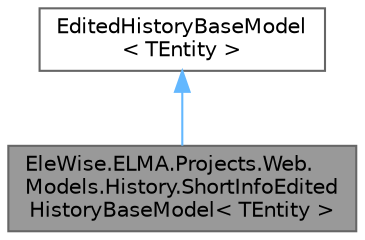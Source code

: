 digraph "EleWise.ELMA.Projects.Web.Models.History.ShortInfoEditedHistoryBaseModel&lt; TEntity &gt;"
{
 // LATEX_PDF_SIZE
  bgcolor="transparent";
  edge [fontname=Helvetica,fontsize=10,labelfontname=Helvetica,labelfontsize=10];
  node [fontname=Helvetica,fontsize=10,shape=box,height=0.2,width=0.4];
  Node1 [id="Node000001",label="EleWise.ELMA.Projects.Web.\lModels.History.ShortInfoEdited\lHistoryBaseModel\< TEntity \>",height=0.2,width=0.4,color="gray40", fillcolor="grey60", style="filled", fontcolor="black",tooltip="Базовая модель отображения истории работы с краткой информацией об объекте для действия \"Изменение\"."];
  Node2 -> Node1 [id="edge1_Node000001_Node000002",dir="back",color="steelblue1",style="solid",tooltip=" "];
  Node2 [id="Node000002",label="EditedHistoryBaseModel\l\< TEntity \>",height=0.2,width=0.4,color="gray40", fillcolor="white", style="filled",tooltip=" "];
}
